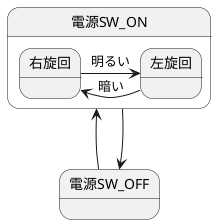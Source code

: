@startuml
' left to right direction
state 電源SW_ON{
    右旋回 -right-> 左旋回 : 明るい
    右旋回 <-- 左旋回 : 暗い
}
電源SW_ON --> 電源SW_OFF
電源SW_ON <-- 電源SW_OFF



@enduml